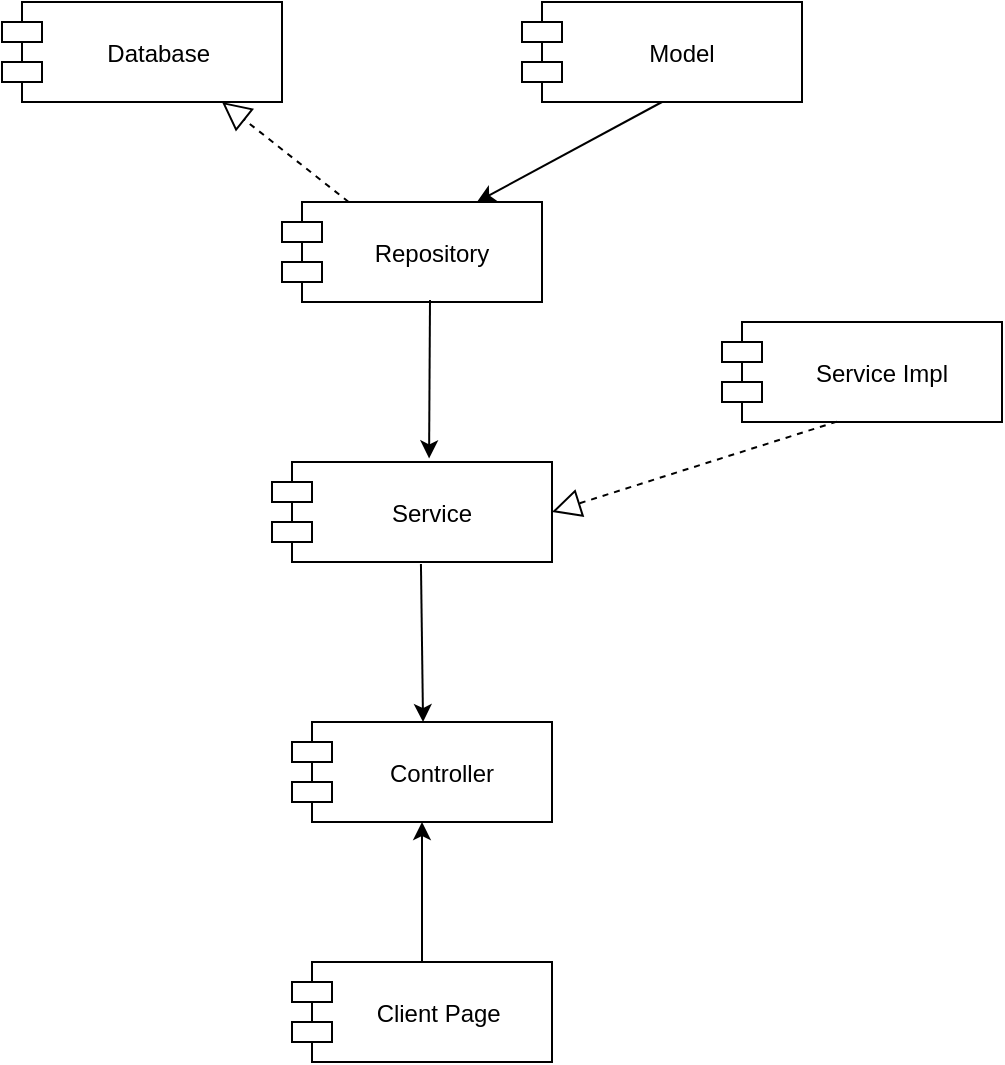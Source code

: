 <mxfile version="14.5.8" type="device"><diagram id="mEBW6eBfGzuFZQXDQ3lw" name="Page-1"><mxGraphModel dx="1460" dy="512" grid="1" gridSize="10" guides="1" tooltips="1" connect="1" arrows="1" fold="1" page="1" pageScale="1" pageWidth="827" pageHeight="1169" math="0" shadow="0"><root><mxCell id="0"/><mxCell id="1" parent="0"/><mxCell id="L-VILVMdwUbjxES1DxpC-3" value="Controller" style="shape=module;align=left;spacingLeft=20;align=center;verticalAlign=middle;" parent="1" vertex="1"><mxGeometry x="-595" y="380" width="130" height="50" as="geometry"/></mxCell><mxCell id="L-VILVMdwUbjxES1DxpC-4" value="Service" style="shape=module;align=left;spacingLeft=20;align=center;verticalAlign=middle;" parent="1" vertex="1"><mxGeometry x="-605" y="250" width="140" height="50" as="geometry"/></mxCell><mxCell id="L-VILVMdwUbjxES1DxpC-5" value="Client Page " style="shape=module;align=left;spacingLeft=20;align=center;verticalAlign=middle;" parent="1" vertex="1"><mxGeometry x="-595" y="500" width="130" height="50" as="geometry"/></mxCell><mxCell id="OpzM8fnXgpkklqIDiX32-1" value="Repository" style="shape=module;align=left;spacingLeft=20;align=center;verticalAlign=middle;" vertex="1" parent="1"><mxGeometry x="-600" y="120" width="130" height="50" as="geometry"/></mxCell><mxCell id="OpzM8fnXgpkklqIDiX32-2" value="Model" style="shape=module;align=left;spacingLeft=20;align=center;verticalAlign=middle;" vertex="1" parent="1"><mxGeometry x="-480" y="20" width="140" height="50" as="geometry"/></mxCell><mxCell id="OpzM8fnXgpkklqIDiX32-3" value="Database " style="shape=module;align=left;spacingLeft=20;align=center;verticalAlign=middle;" vertex="1" parent="1"><mxGeometry x="-740" y="20" width="140" height="50" as="geometry"/></mxCell><mxCell id="OpzM8fnXgpkklqIDiX32-4" value="Service Impl" style="shape=module;align=left;spacingLeft=20;align=center;verticalAlign=middle;" vertex="1" parent="1"><mxGeometry x="-380" y="180" width="140" height="50" as="geometry"/></mxCell><mxCell id="OpzM8fnXgpkklqIDiX32-6" value="" style="endArrow=classic;html=1;exitX=0.5;exitY=1;exitDx=0;exitDy=0;entryX=0.75;entryY=0;entryDx=0;entryDy=0;" edge="1" parent="1" source="OpzM8fnXgpkklqIDiX32-2" target="OpzM8fnXgpkklqIDiX32-1"><mxGeometry width="50" height="50" relative="1" as="geometry"><mxPoint x="-530" y="190" as="sourcePoint"/><mxPoint x="-480" y="140" as="targetPoint"/></mxGeometry></mxCell><mxCell id="OpzM8fnXgpkklqIDiX32-7" value="" style="endArrow=block;dashed=1;endFill=0;endSize=12;html=1;" edge="1" parent="1" source="OpzM8fnXgpkklqIDiX32-1"><mxGeometry width="160" relative="1" as="geometry"><mxPoint x="-580" y="270" as="sourcePoint"/><mxPoint x="-630" y="70" as="targetPoint"/></mxGeometry></mxCell><mxCell id="OpzM8fnXgpkklqIDiX32-8" value="" style="endArrow=block;dashed=1;endFill=0;endSize=12;html=1;exitX=0.411;exitY=0.996;exitDx=0;exitDy=0;exitPerimeter=0;entryX=1;entryY=0.5;entryDx=0;entryDy=0;" edge="1" parent="1" source="OpzM8fnXgpkklqIDiX32-4" target="L-VILVMdwUbjxES1DxpC-4"><mxGeometry width="160" relative="1" as="geometry"><mxPoint x="-349.667" y="280" as="sourcePoint"/><mxPoint x="-413" y="230" as="targetPoint"/></mxGeometry></mxCell><mxCell id="OpzM8fnXgpkklqIDiX32-9" value="" style="endArrow=classic;html=1;entryX=0.561;entryY=-0.036;entryDx=0;entryDy=0;entryPerimeter=0;" edge="1" parent="1" target="L-VILVMdwUbjxES1DxpC-4"><mxGeometry width="50" height="50" relative="1" as="geometry"><mxPoint x="-526" y="169" as="sourcePoint"/><mxPoint x="-480" y="340" as="targetPoint"/></mxGeometry></mxCell><mxCell id="OpzM8fnXgpkklqIDiX32-10" value="" style="endArrow=classic;html=1;entryX=0.579;entryY=-0.02;entryDx=0;entryDy=0;entryPerimeter=0;" edge="1" parent="1"><mxGeometry width="50" height="50" relative="1" as="geometry"><mxPoint x="-530.53" y="301" as="sourcePoint"/><mxPoint x="-529.47" y="380" as="targetPoint"/></mxGeometry></mxCell><mxCell id="OpzM8fnXgpkklqIDiX32-12" value="" style="endArrow=classic;html=1;exitX=0.5;exitY=0;exitDx=0;exitDy=0;entryX=0.5;entryY=1;entryDx=0;entryDy=0;" edge="1" parent="1" source="L-VILVMdwUbjxES1DxpC-5" target="L-VILVMdwUbjxES1DxpC-3"><mxGeometry width="50" height="50" relative="1" as="geometry"><mxPoint x="-530" y="490" as="sourcePoint"/><mxPoint x="-480" y="440" as="targetPoint"/></mxGeometry></mxCell></root></mxGraphModel></diagram></mxfile>
